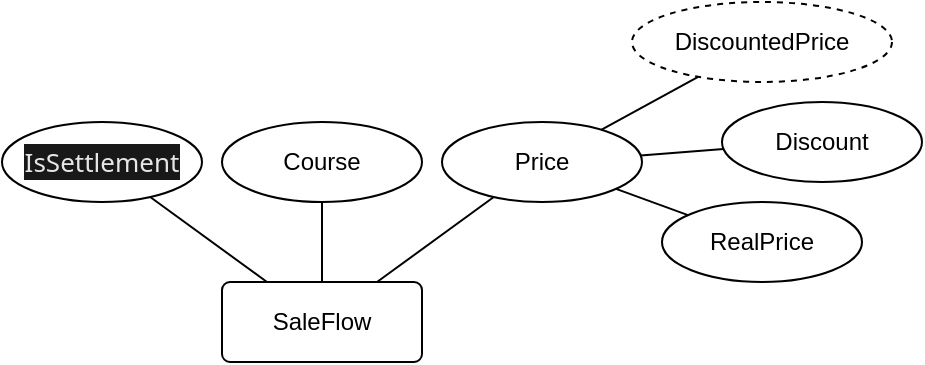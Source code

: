 <mxfile version="24.7.17">
  <diagram name="Page-1" id="yM4R-KUv8zBObVqnOlo0">
    <mxGraphModel dx="1322" dy="684" grid="1" gridSize="10" guides="1" tooltips="1" connect="1" arrows="1" fold="1" page="1" pageScale="1" pageWidth="850" pageHeight="1100" math="0" shadow="0">
      <root>
        <mxCell id="0" />
        <mxCell id="1" parent="0" />
        <mxCell id="fnohRtXMn9wMgZxEldSk-1" value="SaleFlow" style="rounded=1;arcSize=10;whiteSpace=wrap;html=1;align=center;" vertex="1" parent="1">
          <mxGeometry x="390" y="360" width="100" height="40" as="geometry" />
        </mxCell>
        <mxCell id="fnohRtXMn9wMgZxEldSk-2" value="Course" style="ellipse;whiteSpace=wrap;html=1;align=center;" vertex="1" parent="1">
          <mxGeometry x="390" y="280" width="100" height="40" as="geometry" />
        </mxCell>
        <mxCell id="fnohRtXMn9wMgZxEldSk-3" value="" style="endArrow=none;html=1;rounded=0;" edge="1" parent="1" source="fnohRtXMn9wMgZxEldSk-2" target="fnohRtXMn9wMgZxEldSk-1">
          <mxGeometry relative="1" as="geometry">
            <mxPoint x="310" y="440" as="sourcePoint" />
            <mxPoint x="470" y="440" as="targetPoint" />
          </mxGeometry>
        </mxCell>
        <mxCell id="fnohRtXMn9wMgZxEldSk-4" value="&lt;span style=&quot;color: rgb(230, 230, 230); font-family: &amp;quot;Segoe UI&amp;quot;, &amp;quot;San Francisco&amp;quot;, Ubuntu, &amp;quot;Fira Sans&amp;quot;, Roboto, Arial, Helvetica, sans-serif; font-size: 13px; text-align: start; background-color: rgb(24, 24, 24);&quot;&gt;IsSettlement&lt;/span&gt;" style="ellipse;whiteSpace=wrap;html=1;align=center;" vertex="1" parent="1">
          <mxGeometry x="280" y="280" width="100" height="40" as="geometry" />
        </mxCell>
        <mxCell id="fnohRtXMn9wMgZxEldSk-5" value="" style="endArrow=none;html=1;rounded=0;" edge="1" parent="1" source="fnohRtXMn9wMgZxEldSk-4" target="fnohRtXMn9wMgZxEldSk-1">
          <mxGeometry relative="1" as="geometry">
            <mxPoint x="260" y="430" as="sourcePoint" />
            <mxPoint x="420" y="430" as="targetPoint" />
          </mxGeometry>
        </mxCell>
        <mxCell id="fnohRtXMn9wMgZxEldSk-7" value="Price" style="ellipse;whiteSpace=wrap;html=1;align=center;" vertex="1" parent="1">
          <mxGeometry x="500" y="280" width="100" height="40" as="geometry" />
        </mxCell>
        <mxCell id="fnohRtXMn9wMgZxEldSk-8" value="" style="endArrow=none;html=1;rounded=0;" edge="1" parent="1" source="fnohRtXMn9wMgZxEldSk-7" target="fnohRtXMn9wMgZxEldSk-1">
          <mxGeometry relative="1" as="geometry">
            <mxPoint x="320" y="440" as="sourcePoint" />
            <mxPoint x="480" y="440" as="targetPoint" />
          </mxGeometry>
        </mxCell>
        <mxCell id="fnohRtXMn9wMgZxEldSk-9" value="RealPrice" style="ellipse;whiteSpace=wrap;html=1;align=center;" vertex="1" parent="1">
          <mxGeometry x="610" y="320" width="100" height="40" as="geometry" />
        </mxCell>
        <mxCell id="fnohRtXMn9wMgZxEldSk-10" value="Discount" style="ellipse;whiteSpace=wrap;html=1;align=center;" vertex="1" parent="1">
          <mxGeometry x="640" y="270" width="100" height="40" as="geometry" />
        </mxCell>
        <mxCell id="fnohRtXMn9wMgZxEldSk-12" value="DiscountedPrice" style="ellipse;whiteSpace=wrap;html=1;align=center;dashed=1;" vertex="1" parent="1">
          <mxGeometry x="595" y="220" width="130" height="40" as="geometry" />
        </mxCell>
        <mxCell id="fnohRtXMn9wMgZxEldSk-13" value="" style="endArrow=none;html=1;rounded=0;" edge="1" parent="1" source="fnohRtXMn9wMgZxEldSk-7" target="fnohRtXMn9wMgZxEldSk-12">
          <mxGeometry relative="1" as="geometry">
            <mxPoint x="560" y="460" as="sourcePoint" />
            <mxPoint x="720" y="460" as="targetPoint" />
          </mxGeometry>
        </mxCell>
        <mxCell id="fnohRtXMn9wMgZxEldSk-14" value="" style="endArrow=none;html=1;rounded=0;" edge="1" parent="1" source="fnohRtXMn9wMgZxEldSk-7" target="fnohRtXMn9wMgZxEldSk-10">
          <mxGeometry relative="1" as="geometry">
            <mxPoint x="590" y="294" as="sourcePoint" />
            <mxPoint x="638" y="267" as="targetPoint" />
          </mxGeometry>
        </mxCell>
        <mxCell id="fnohRtXMn9wMgZxEldSk-15" value="" style="endArrow=none;html=1;rounded=0;" edge="1" parent="1" source="fnohRtXMn9wMgZxEldSk-7" target="fnohRtXMn9wMgZxEldSk-9">
          <mxGeometry relative="1" as="geometry">
            <mxPoint x="609" y="307" as="sourcePoint" />
            <mxPoint x="651" y="303" as="targetPoint" />
          </mxGeometry>
        </mxCell>
      </root>
    </mxGraphModel>
  </diagram>
</mxfile>
